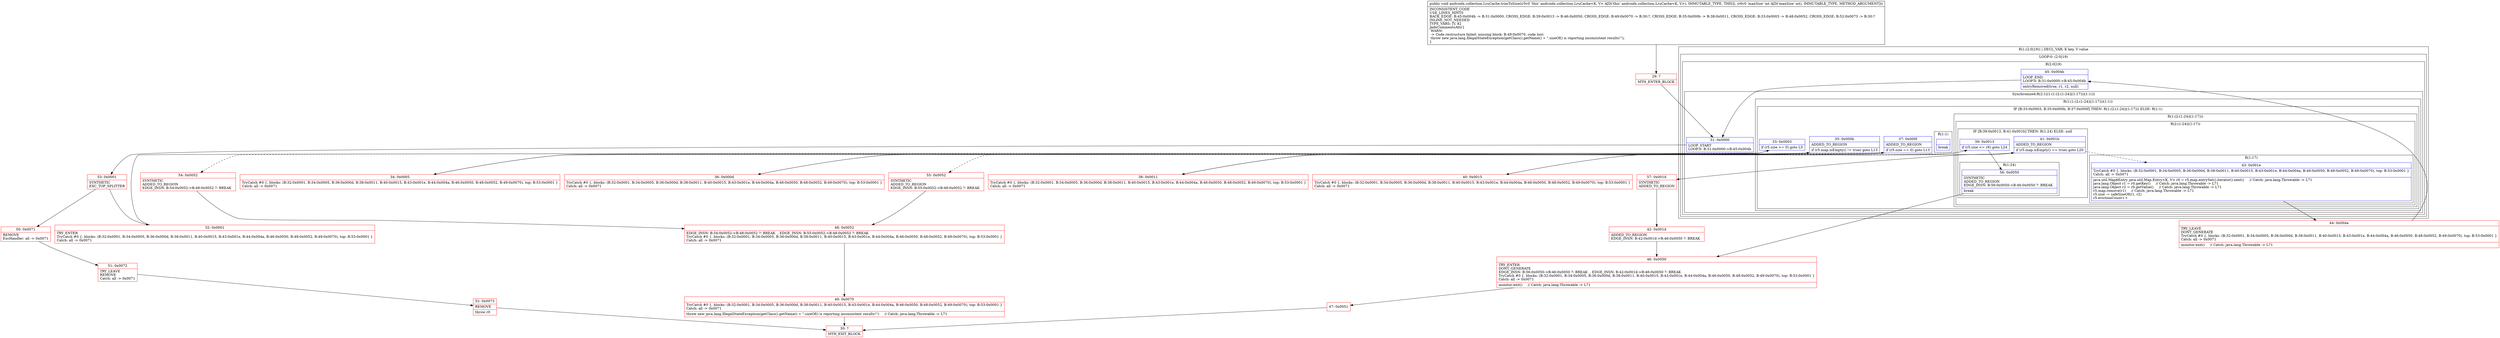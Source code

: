 digraph "CFG forandroidx.collection.LruCache.trimToSize(I)V" {
subgraph cluster_Region_759652383 {
label = "R(1:(2:0|19)) | DECL_VAR: K key, V value\l";
node [shape=record,color=blue];
subgraph cluster_LoopRegion_2001138404 {
label = "LOOP:0: (2:0|19)";
node [shape=record,color=blue];
subgraph cluster_Region_1990138954 {
label = "R(2:0|19)";
node [shape=record,color=blue];
subgraph cluster_SynchronizedRegion_833644665 {
label = "Synchronized:R(2:1|(1:(1:(2:(1:24)|(1:17)))(1:1)))";
node [shape=record,color=blue];
Node_31 [shape=record,label="{31\:\ 0x0000|LOOP_START\lLOOP:0: B:31:0x0000\-\>B:45:0x004b\l}"];
subgraph cluster_Region_830529316 {
label = "R(1:(1:(2:(1:24)|(1:17)))(1:1))";
node [shape=record,color=blue];
subgraph cluster_IfRegion_668010131 {
label = "IF [B:33:0x0003, B:35:0x000b, B:37:0x000f] THEN: R(1:(2:(1:24)|(1:17))) ELSE: R(1:1)";
node [shape=record,color=blue];
Node_33 [shape=record,label="{33\:\ 0x0003|if (r5.size \>= 0) goto L5\l}"];
Node_35 [shape=record,label="{35\:\ 0x000b|ADDED_TO_REGION\l|if (r5.map.isEmpty() != true) goto L13\l}"];
Node_37 [shape=record,label="{37\:\ 0x000f|ADDED_TO_REGION\l|if (r5.size == 0) goto L13\l}"];
subgraph cluster_Region_1732247903 {
label = "R(1:(2:(1:24)|(1:17)))";
node [shape=record,color=blue];
subgraph cluster_Region_1426153070 {
label = "R(2:(1:24)|(1:17))";
node [shape=record,color=blue];
subgraph cluster_IfRegion_1649394197 {
label = "IF [B:39:0x0013, B:41:0x001b] THEN: R(1:24) ELSE: null";
node [shape=record,color=blue];
Node_39 [shape=record,label="{39\:\ 0x0013|if (r5.size \<= r6) goto L24\l}"];
Node_41 [shape=record,label="{41\:\ 0x001b|ADDED_TO_REGION\l|if (r5.map.isEmpty() == true) goto L20\l}"];
subgraph cluster_Region_1292215633 {
label = "R(1:24)";
node [shape=record,color=blue];
Node_56 [shape=record,label="{56\:\ 0x0050|SYNTHETIC\lADDED_TO_REGION\lEDGE_INSN: B:56:0x0050\-\>B:46:0x0050 ?: BREAK  \l|break\l}"];
}
}
subgraph cluster_Region_880974661 {
label = "R(1:17)";
node [shape=record,color=blue];
Node_43 [shape=record,label="{43\:\ 0x001e|TryCatch #0 \{, blocks: (B:32:0x0001, B:34:0x0005, B:36:0x000d, B:38:0x0011, B:40:0x0015, B:43:0x001e, B:44:0x004a, B:46:0x0050, B:48:0x0052, B:49:0x0070), top: B:53:0x0001 \}\lCatch: all \-\> 0x0071\l|java.util.Map$Entry java.util.Map.Entry\<K, V\> r0 = r5.map.entrySet().iterator().next()     \/\/ Catch: java.lang.Throwable \-\> L71\ljava.lang.Object r1 = r0.getKey()     \/\/ Catch: java.lang.Throwable \-\> L71\ljava.lang.Object r2 = r0.getValue()     \/\/ Catch: java.lang.Throwable \-\> L71\lr5.map.remove(r1)     \/\/ Catch: java.lang.Throwable \-\> L71\lr5.size \-= safeSizeOf(r1, r2)\lr5.evictionCount++\l}"];
}
}
}
subgraph cluster_Region_707272535 {
label = "R(1:1)";
node [shape=record,color=blue];
Node_InsnContainer_1963312722 [shape=record,label="{|break\l}"];
}
}
}
}
Node_45 [shape=record,label="{45\:\ 0x004b|LOOP_END\lLOOP:0: B:31:0x0000\-\>B:45:0x004b\l|entryRemoved(true, r1, r2, null)\l}"];
}
}
}
Node_29 [shape=record,color=red,label="{29\:\ ?|MTH_ENTER_BLOCK\l}"];
Node_53 [shape=record,color=red,label="{53\:\ 0x0001|SYNTHETIC\lEXC_TOP_SPLITTER\l}"];
Node_32 [shape=record,color=red,label="{32\:\ 0x0001|TRY_ENTER\lTryCatch #0 \{, blocks: (B:32:0x0001, B:34:0x0005, B:36:0x000d, B:38:0x0011, B:40:0x0015, B:43:0x001e, B:44:0x004a, B:46:0x0050, B:48:0x0052, B:49:0x0070), top: B:53:0x0001 \}\lCatch: all \-\> 0x0071\l}"];
Node_34 [shape=record,color=red,label="{34\:\ 0x0005|TryCatch #0 \{, blocks: (B:32:0x0001, B:34:0x0005, B:36:0x000d, B:38:0x0011, B:40:0x0015, B:43:0x001e, B:44:0x004a, B:46:0x0050, B:48:0x0052, B:49:0x0070), top: B:53:0x0001 \}\lCatch: all \-\> 0x0071\l}"];
Node_36 [shape=record,color=red,label="{36\:\ 0x000d|TryCatch #0 \{, blocks: (B:32:0x0001, B:34:0x0005, B:36:0x000d, B:38:0x0011, B:40:0x0015, B:43:0x001e, B:44:0x004a, B:46:0x0050, B:48:0x0052, B:49:0x0070), top: B:53:0x0001 \}\lCatch: all \-\> 0x0071\l}"];
Node_55 [shape=record,color=red,label="{55\:\ 0x0052|SYNTHETIC\lADDED_TO_REGION\lEDGE_INSN: B:55:0x0052\-\>B:48:0x0052 ?: BREAK  \l}"];
Node_48 [shape=record,color=red,label="{48\:\ 0x0052|EDGE_INSN: B:54:0x0052\-\>B:48:0x0052 ?: BREAK  , EDGE_INSN: B:55:0x0052\-\>B:48:0x0052 ?: BREAK  \lTryCatch #0 \{, blocks: (B:32:0x0001, B:34:0x0005, B:36:0x000d, B:38:0x0011, B:40:0x0015, B:43:0x001e, B:44:0x004a, B:46:0x0050, B:48:0x0052, B:49:0x0070), top: B:53:0x0001 \}\lCatch: all \-\> 0x0071\l}"];
Node_49 [shape=record,color=red,label="{49\:\ 0x0070|TryCatch #0 \{, blocks: (B:32:0x0001, B:34:0x0005, B:36:0x000d, B:38:0x0011, B:40:0x0015, B:43:0x001e, B:44:0x004a, B:46:0x0050, B:48:0x0052, B:49:0x0070), top: B:53:0x0001 \}\lCatch: all \-\> 0x0071\l|throw new java.lang.IllegalStateException(getClass().getName() + \".sizeOf() is reporting inconsistent results!\")     \/\/ Catch: java.lang.Throwable \-\> L71\l}"];
Node_30 [shape=record,color=red,label="{30\:\ ?|MTH_EXIT_BLOCK\l}"];
Node_38 [shape=record,color=red,label="{38\:\ 0x0011|TryCatch #0 \{, blocks: (B:32:0x0001, B:34:0x0005, B:36:0x000d, B:38:0x0011, B:40:0x0015, B:43:0x001e, B:44:0x004a, B:46:0x0050, B:48:0x0052, B:49:0x0070), top: B:53:0x0001 \}\lCatch: all \-\> 0x0071\l}"];
Node_40 [shape=record,color=red,label="{40\:\ 0x0015|TryCatch #0 \{, blocks: (B:32:0x0001, B:34:0x0005, B:36:0x000d, B:38:0x0011, B:40:0x0015, B:43:0x001e, B:44:0x004a, B:46:0x0050, B:48:0x0052, B:49:0x0070), top: B:53:0x0001 \}\lCatch: all \-\> 0x0071\l}"];
Node_44 [shape=record,color=red,label="{44\:\ 0x004a|TRY_LEAVE\lDONT_GENERATE\lTryCatch #0 \{, blocks: (B:32:0x0001, B:34:0x0005, B:36:0x000d, B:38:0x0011, B:40:0x0015, B:43:0x001e, B:44:0x004a, B:46:0x0050, B:48:0x0052, B:49:0x0070), top: B:53:0x0001 \}\lCatch: all \-\> 0x0071\l|monitor\-exit()     \/\/ Catch: java.lang.Throwable \-\> L71\l}"];
Node_57 [shape=record,color=red,label="{57\:\ 0x001d|SYNTHETIC\lADDED_TO_REGION\l}"];
Node_42 [shape=record,color=red,label="{42\:\ 0x001d|ADDED_TO_REGION\lEDGE_INSN: B:42:0x001d\-\>B:46:0x0050 ?: BREAK  \l}"];
Node_46 [shape=record,color=red,label="{46\:\ 0x0050|TRY_ENTER\lDONT_GENERATE\lEDGE_INSN: B:56:0x0050\-\>B:46:0x0050 ?: BREAK  , EDGE_INSN: B:42:0x001d\-\>B:46:0x0050 ?: BREAK  \lTryCatch #0 \{, blocks: (B:32:0x0001, B:34:0x0005, B:36:0x000d, B:38:0x0011, B:40:0x0015, B:43:0x001e, B:44:0x004a, B:46:0x0050, B:48:0x0052, B:49:0x0070), top: B:53:0x0001 \}\lCatch: all \-\> 0x0071\l|monitor\-exit()     \/\/ Catch: java.lang.Throwable \-\> L71\l}"];
Node_47 [shape=record,color=red,label="{47\:\ 0x0051}"];
Node_54 [shape=record,color=red,label="{54\:\ 0x0052|SYNTHETIC\lADDED_TO_REGION\lEDGE_INSN: B:54:0x0052\-\>B:48:0x0052 ?: BREAK  \l}"];
Node_50 [shape=record,color=red,label="{50\:\ 0x0071|REMOVE\lExcHandler: all \-\> 0x0071\l}"];
Node_51 [shape=record,color=red,label="{51\:\ 0x0072|TRY_LEAVE\lREMOVE\lCatch: all \-\> 0x0071\l}"];
Node_52 [shape=record,color=red,label="{52\:\ 0x0073|REMOVE\l|throw r0\l}"];
MethodNode[shape=record,label="{public void androidx.collection.LruCache.trimToSize((r5v0 'this' androidx.collection.LruCache\<K, V\> A[D('this' androidx.collection.LruCache\<K, V\>), IMMUTABLE_TYPE, THIS]), (r6v0 'maxSize' int A[D('maxSize' int), IMMUTABLE_TYPE, METHOD_ARGUMENT]))  | INCONSISTENT_CODE\lUSE_LINES_HINTS\lBACK_EDGE: B:45:0x004b \-\> B:31:0x0000, CROSS_EDGE: B:39:0x0013 \-\> B:46:0x0050, CROSS_EDGE: B:49:0x0070 \-\> B:30:?, CROSS_EDGE: B:35:0x000b \-\> B:38:0x0011, CROSS_EDGE: B:33:0x0003 \-\> B:48:0x0052, CROSS_EDGE: B:52:0x0073 \-\> B:30:?\lINLINE_NOT_NEEDED\lTYPE_VARS: [V, K]\lJadxCommentsAttr\{\l WARN: \l \-\> Code restructure failed: missing block: B:49:0x0070, code lost:\l    throw new java.lang.IllegalStateException(getClass().getName() + \".sizeOf() is reporting inconsistent results!\");\l\}\l}"];
MethodNode -> Node_29;Node_31 -> Node_53;
Node_33 -> Node_34;
Node_33 -> Node_54[style=dashed];
Node_35 -> Node_36[style=dashed];
Node_35 -> Node_38;
Node_37 -> Node_38;
Node_37 -> Node_55[style=dashed];
Node_39 -> Node_40[style=dashed];
Node_39 -> Node_56;
Node_41 -> Node_43[style=dashed];
Node_41 -> Node_57;
Node_56 -> Node_46;
Node_43 -> Node_44;
Node_45 -> Node_31;
Node_29 -> Node_31;
Node_53 -> Node_32;
Node_53 -> Node_50;
Node_32 -> Node_33;
Node_34 -> Node_35;
Node_36 -> Node_37;
Node_55 -> Node_48;
Node_48 -> Node_49;
Node_49 -> Node_30;
Node_38 -> Node_39;
Node_40 -> Node_41;
Node_44 -> Node_45;
Node_57 -> Node_42;
Node_42 -> Node_46;
Node_46 -> Node_47;
Node_47 -> Node_30;
Node_54 -> Node_48;
Node_50 -> Node_51;
Node_51 -> Node_52;
Node_52 -> Node_30;
}

